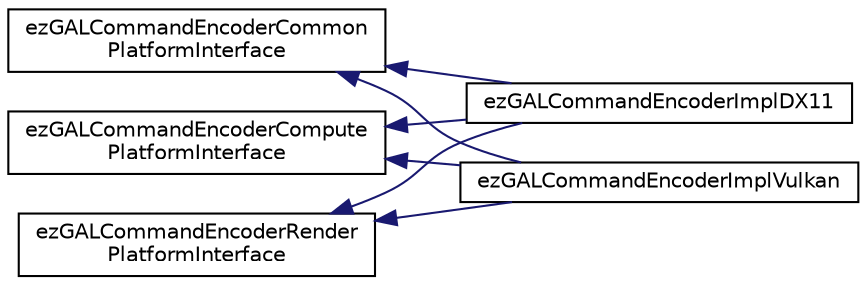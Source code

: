 digraph "Graphical Class Hierarchy"
{
 // LATEX_PDF_SIZE
  edge [fontname="Helvetica",fontsize="10",labelfontname="Helvetica",labelfontsize="10"];
  node [fontname="Helvetica",fontsize="10",shape=record];
  rankdir="LR";
  Node0 [label="ezGALCommandEncoderCommon\lPlatformInterface",height=0.2,width=0.4,color="black", fillcolor="white", style="filled",URL="$d8/d24/classez_g_a_l_command_encoder_common_platform_interface.htm",tooltip=" "];
  Node0 -> Node1 [dir="back",color="midnightblue",fontsize="10",style="solid",fontname="Helvetica"];
  Node1 [label="ezGALCommandEncoderImplDX11",height=0.2,width=0.4,color="black", fillcolor="white", style="filled",URL="$d3/d58/classez_g_a_l_command_encoder_impl_d_x11.htm",tooltip=" "];
  Node0 -> Node2 [dir="back",color="midnightblue",fontsize="10",style="solid",fontname="Helvetica"];
  Node2 [label="ezGALCommandEncoderImplVulkan",height=0.2,width=0.4,color="black", fillcolor="white", style="filled",URL="$dc/dbd/classez_g_a_l_command_encoder_impl_vulkan.htm",tooltip=" "];
  Node1312 [label="ezGALCommandEncoderCompute\lPlatformInterface",height=0.2,width=0.4,color="black", fillcolor="white", style="filled",URL="$d2/d00/classez_g_a_l_command_encoder_compute_platform_interface.htm",tooltip=" "];
  Node1312 -> Node1 [dir="back",color="midnightblue",fontsize="10",style="solid",fontname="Helvetica"];
  Node1312 -> Node2 [dir="back",color="midnightblue",fontsize="10",style="solid",fontname="Helvetica"];
  Node1313 [label="ezGALCommandEncoderRender\lPlatformInterface",height=0.2,width=0.4,color="black", fillcolor="white", style="filled",URL="$de/dfb/classez_g_a_l_command_encoder_render_platform_interface.htm",tooltip=" "];
  Node1313 -> Node1 [dir="back",color="midnightblue",fontsize="10",style="solid",fontname="Helvetica"];
  Node1313 -> Node2 [dir="back",color="midnightblue",fontsize="10",style="solid",fontname="Helvetica"];
}
